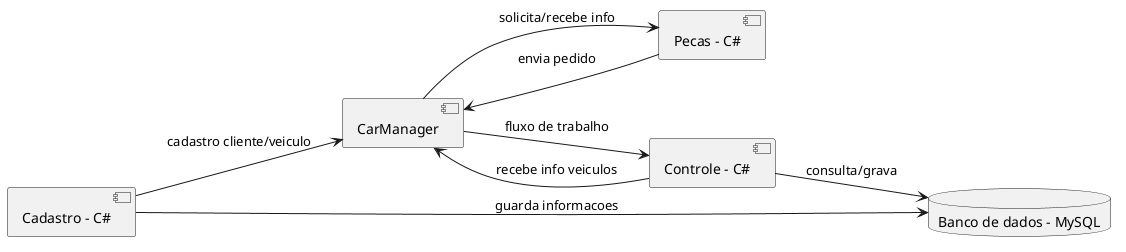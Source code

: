 @startuml
left to right direction

component "Cadastro - C#" as C1
component "CarManager" as CM
component "Pecas - C#" as P1
component "Controle - C#" as CT
database "Banco de dados - MySQL" as DB

C1 --> DB : guarda informacoes
C1 --> CM : cadastro cliente/veiculo
CM --> CT : fluxo de trabalho
CT --> DB : consulta/grava
P1 --> CM : envia pedido
CM --> P1 : solicita/recebe info
CT --> CM : recebe info veiculos

@enduml